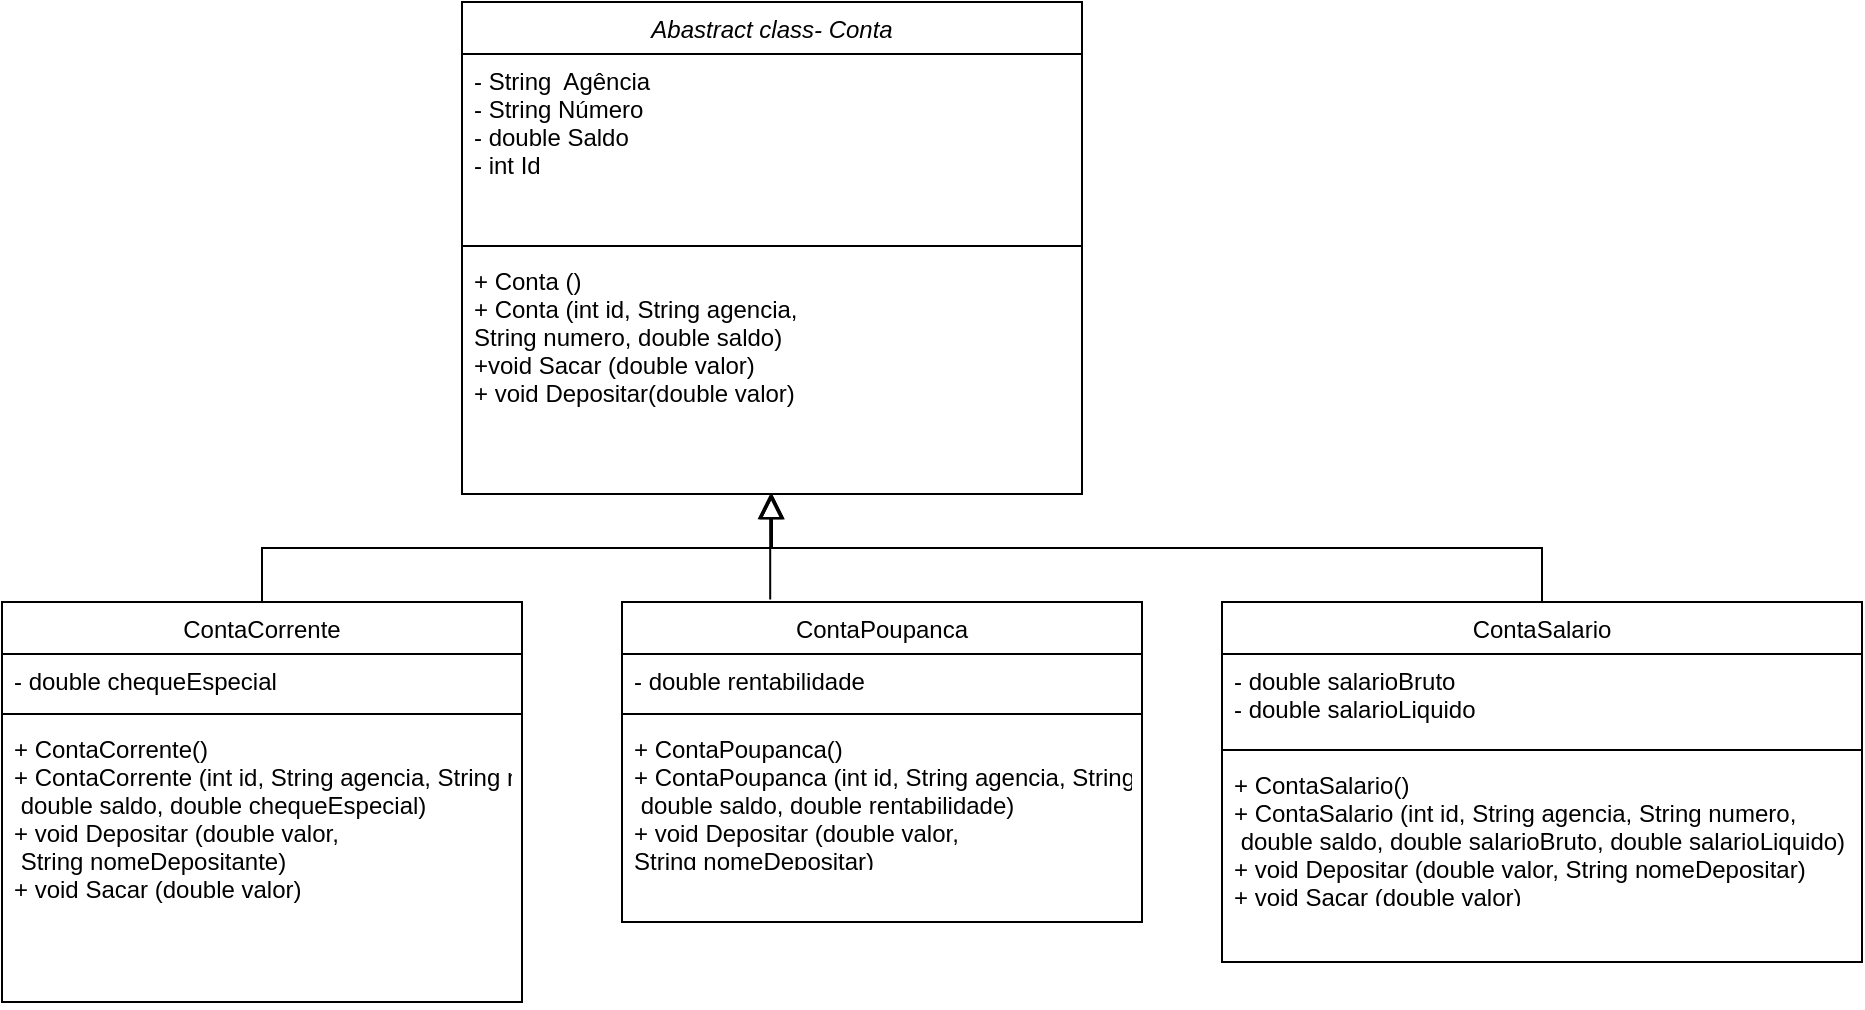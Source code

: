 <mxfile version="18.1.1" type="device"><diagram id="C5RBs43oDa-KdzZeNtuy" name="Page-1"><mxGraphModel dx="1527" dy="752" grid="1" gridSize="10" guides="1" tooltips="1" connect="1" arrows="1" fold="1" page="1" pageScale="1" pageWidth="827" pageHeight="1169" math="0" shadow="0"><root><mxCell id="WIyWlLk6GJQsqaUBKTNV-0"/><mxCell id="WIyWlLk6GJQsqaUBKTNV-1" parent="WIyWlLk6GJQsqaUBKTNV-0"/><mxCell id="xlxArxp6-bTIZgoY-MHY-0" value="Abastract class- Conta" style="swimlane;fontStyle=2;align=center;verticalAlign=top;childLayout=stackLayout;horizontal=1;startSize=26;horizontalStack=0;resizeParent=1;resizeLast=0;collapsible=1;marginBottom=0;rounded=0;shadow=0;strokeWidth=1;" vertex="1" parent="WIyWlLk6GJQsqaUBKTNV-1"><mxGeometry x="170" y="60" width="310" height="246" as="geometry"><mxRectangle x="230" y="140" width="160" height="26" as="alternateBounds"/></mxGeometry></mxCell><mxCell id="xlxArxp6-bTIZgoY-MHY-1" value="- String  Agência       &#10;- String Número&#10;- double Saldo&#10;- int Id " style="text;align=left;verticalAlign=top;spacingLeft=4;spacingRight=4;overflow=hidden;rotatable=0;points=[[0,0.5],[1,0.5]];portConstraint=eastwest;" vertex="1" parent="xlxArxp6-bTIZgoY-MHY-0"><mxGeometry y="26" width="310" height="92" as="geometry"/></mxCell><mxCell id="xlxArxp6-bTIZgoY-MHY-2" value="" style="line;html=1;strokeWidth=1;align=left;verticalAlign=middle;spacingTop=-1;spacingLeft=3;spacingRight=3;rotatable=0;labelPosition=right;points=[];portConstraint=eastwest;" vertex="1" parent="xlxArxp6-bTIZgoY-MHY-0"><mxGeometry y="118" width="310" height="8" as="geometry"/></mxCell><mxCell id="xlxArxp6-bTIZgoY-MHY-3" value="+ Conta ()&#10;+ Conta (int id, String agencia, &#10;String numero, double saldo)&#10;+void Sacar (double valor)&#10;+ void Depositar(double valor)" style="text;align=left;verticalAlign=top;spacingLeft=4;spacingRight=4;overflow=hidden;rotatable=0;points=[[0,0.5],[1,0.5]];portConstraint=eastwest;" vertex="1" parent="xlxArxp6-bTIZgoY-MHY-0"><mxGeometry y="126" width="310" height="120" as="geometry"/></mxCell><mxCell id="xlxArxp6-bTIZgoY-MHY-4" value="ContaCorrente" style="swimlane;fontStyle=0;align=center;verticalAlign=top;childLayout=stackLayout;horizontal=1;startSize=26;horizontalStack=0;resizeParent=1;resizeLast=0;collapsible=1;marginBottom=0;rounded=0;shadow=0;strokeWidth=1;" vertex="1" parent="WIyWlLk6GJQsqaUBKTNV-1"><mxGeometry x="-60" y="360" width="260" height="200" as="geometry"><mxRectangle x="130" y="380" width="160" height="26" as="alternateBounds"/></mxGeometry></mxCell><mxCell id="xlxArxp6-bTIZgoY-MHY-5" value="- double chequeEspecial" style="text;align=left;verticalAlign=top;spacingLeft=4;spacingRight=4;overflow=hidden;rotatable=0;points=[[0,0.5],[1,0.5]];portConstraint=eastwest;rounded=0;shadow=0;html=0;" vertex="1" parent="xlxArxp6-bTIZgoY-MHY-4"><mxGeometry y="26" width="260" height="26" as="geometry"/></mxCell><mxCell id="xlxArxp6-bTIZgoY-MHY-6" value="" style="line;html=1;strokeWidth=1;align=left;verticalAlign=middle;spacingTop=-1;spacingLeft=3;spacingRight=3;rotatable=0;labelPosition=right;points=[];portConstraint=eastwest;" vertex="1" parent="xlxArxp6-bTIZgoY-MHY-4"><mxGeometry y="52" width="260" height="8" as="geometry"/></mxCell><mxCell id="xlxArxp6-bTIZgoY-MHY-7" value="+ ContaCorrente()&#10;+ ContaCorrente (int id, String agencia, String numero,&#10; double saldo, double chequeEspecial)&#10;+ void Depositar (double valor,&#10; String nomeDepositante)&#10;+ void Sacar (double valor)" style="text;align=left;verticalAlign=top;spacingLeft=4;spacingRight=4;overflow=hidden;rotatable=0;points=[[0,0.5],[1,0.5]];portConstraint=eastwest;" vertex="1" parent="xlxArxp6-bTIZgoY-MHY-4"><mxGeometry y="60" width="260" height="140" as="geometry"/></mxCell><mxCell id="xlxArxp6-bTIZgoY-MHY-8" value="" style="endArrow=block;endSize=10;endFill=0;shadow=0;strokeWidth=1;rounded=0;edgeStyle=elbowEdgeStyle;elbow=vertical;" edge="1" parent="WIyWlLk6GJQsqaUBKTNV-1" source="xlxArxp6-bTIZgoY-MHY-4" target="xlxArxp6-bTIZgoY-MHY-0"><mxGeometry width="160" relative="1" as="geometry"><mxPoint x="200" y="203" as="sourcePoint"/><mxPoint x="200" y="203" as="targetPoint"/></mxGeometry></mxCell><mxCell id="xlxArxp6-bTIZgoY-MHY-9" value="" style="endArrow=block;endSize=10;endFill=0;shadow=0;strokeWidth=1;rounded=0;edgeStyle=elbowEdgeStyle;elbow=vertical;" edge="1" parent="WIyWlLk6GJQsqaUBKTNV-1" source="xlxArxp6-bTIZgoY-MHY-15" target="xlxArxp6-bTIZgoY-MHY-0"><mxGeometry width="160" relative="1" as="geometry"><mxPoint x="600" y="360" as="sourcePoint"/><mxPoint x="310" y="271" as="targetPoint"/></mxGeometry></mxCell><mxCell id="xlxArxp6-bTIZgoY-MHY-10" value="ContaPoupanca" style="swimlane;fontStyle=0;align=center;verticalAlign=top;childLayout=stackLayout;horizontal=1;startSize=26;horizontalStack=0;resizeParent=1;resizeLast=0;collapsible=1;marginBottom=0;rounded=0;shadow=0;strokeWidth=1;" vertex="1" parent="WIyWlLk6GJQsqaUBKTNV-1"><mxGeometry x="250" y="360" width="260" height="160" as="geometry"><mxRectangle x="130" y="380" width="160" height="26" as="alternateBounds"/></mxGeometry></mxCell><mxCell id="xlxArxp6-bTIZgoY-MHY-11" value="- double rentabilidade" style="text;align=left;verticalAlign=top;spacingLeft=4;spacingRight=4;overflow=hidden;rotatable=0;points=[[0,0.5],[1,0.5]];portConstraint=eastwest;rounded=0;shadow=0;html=0;" vertex="1" parent="xlxArxp6-bTIZgoY-MHY-10"><mxGeometry y="26" width="260" height="26" as="geometry"/></mxCell><mxCell id="xlxArxp6-bTIZgoY-MHY-12" value="" style="line;html=1;strokeWidth=1;align=left;verticalAlign=middle;spacingTop=-1;spacingLeft=3;spacingRight=3;rotatable=0;labelPosition=right;points=[];portConstraint=eastwest;" vertex="1" parent="xlxArxp6-bTIZgoY-MHY-10"><mxGeometry y="52" width="260" height="8" as="geometry"/></mxCell><mxCell id="xlxArxp6-bTIZgoY-MHY-13" value="+ ContaPoupanca()&#10;+ ContaPoupanca (int id, String agencia, String numero,&#10; double saldo, double rentabilidade)&#10;+ void Depositar (double valor, &#10;String nomeDepositar)" style="text;align=left;verticalAlign=top;spacingLeft=4;spacingRight=4;overflow=hidden;rotatable=0;points=[[0,0.5],[1,0.5]];portConstraint=eastwest;" vertex="1" parent="xlxArxp6-bTIZgoY-MHY-10"><mxGeometry y="60" width="260" height="70" as="geometry"/></mxCell><mxCell id="xlxArxp6-bTIZgoY-MHY-14" value="" style="endArrow=block;endSize=10;endFill=0;shadow=0;strokeWidth=1;rounded=0;edgeStyle=elbowEdgeStyle;elbow=vertical;entryX=0.497;entryY=1;entryDx=0;entryDy=0;entryPerimeter=0;exitX=0.285;exitY=-0.008;exitDx=0;exitDy=0;exitPerimeter=0;" edge="1" parent="WIyWlLk6GJQsqaUBKTNV-1" source="xlxArxp6-bTIZgoY-MHY-10" target="xlxArxp6-bTIZgoY-MHY-3"><mxGeometry width="160" relative="1" as="geometry"><mxPoint x="120" y="370" as="sourcePoint"/><mxPoint x="335" y="250" as="targetPoint"/></mxGeometry></mxCell><mxCell id="xlxArxp6-bTIZgoY-MHY-15" value="ContaSalario" style="swimlane;fontStyle=0;align=center;verticalAlign=top;childLayout=stackLayout;horizontal=1;startSize=26;horizontalStack=0;resizeParent=1;resizeLast=0;collapsible=1;marginBottom=0;rounded=0;shadow=0;strokeWidth=1;" vertex="1" parent="WIyWlLk6GJQsqaUBKTNV-1"><mxGeometry x="550" y="360" width="320" height="180" as="geometry"><mxRectangle x="130" y="380" width="160" height="26" as="alternateBounds"/></mxGeometry></mxCell><mxCell id="xlxArxp6-bTIZgoY-MHY-16" value="- double salarioBruto&#10;- double salarioLiquido" style="text;align=left;verticalAlign=top;spacingLeft=4;spacingRight=4;overflow=hidden;rotatable=0;points=[[0,0.5],[1,0.5]];portConstraint=eastwest;rounded=0;shadow=0;html=0;" vertex="1" parent="xlxArxp6-bTIZgoY-MHY-15"><mxGeometry y="26" width="320" height="44" as="geometry"/></mxCell><mxCell id="xlxArxp6-bTIZgoY-MHY-17" value="" style="line;html=1;strokeWidth=1;align=left;verticalAlign=middle;spacingTop=-1;spacingLeft=3;spacingRight=3;rotatable=0;labelPosition=right;points=[];portConstraint=eastwest;" vertex="1" parent="xlxArxp6-bTIZgoY-MHY-15"><mxGeometry y="70" width="320" height="8" as="geometry"/></mxCell><mxCell id="xlxArxp6-bTIZgoY-MHY-18" value="+ ContaSalario()&#10;+ ContaSalario (int id, String agencia, String numero,&#10; double saldo, double salarioBruto, double salarioLiquido)&#10;+ void Depositar (double valor, String nomeDepositar)&#10;+ void Sacar (double valor)" style="text;align=left;verticalAlign=top;spacingLeft=4;spacingRight=4;overflow=hidden;rotatable=0;points=[[0,0.5],[1,0.5]];portConstraint=eastwest;" vertex="1" parent="xlxArxp6-bTIZgoY-MHY-15"><mxGeometry y="78" width="320" height="70" as="geometry"/></mxCell></root></mxGraphModel></diagram></mxfile>